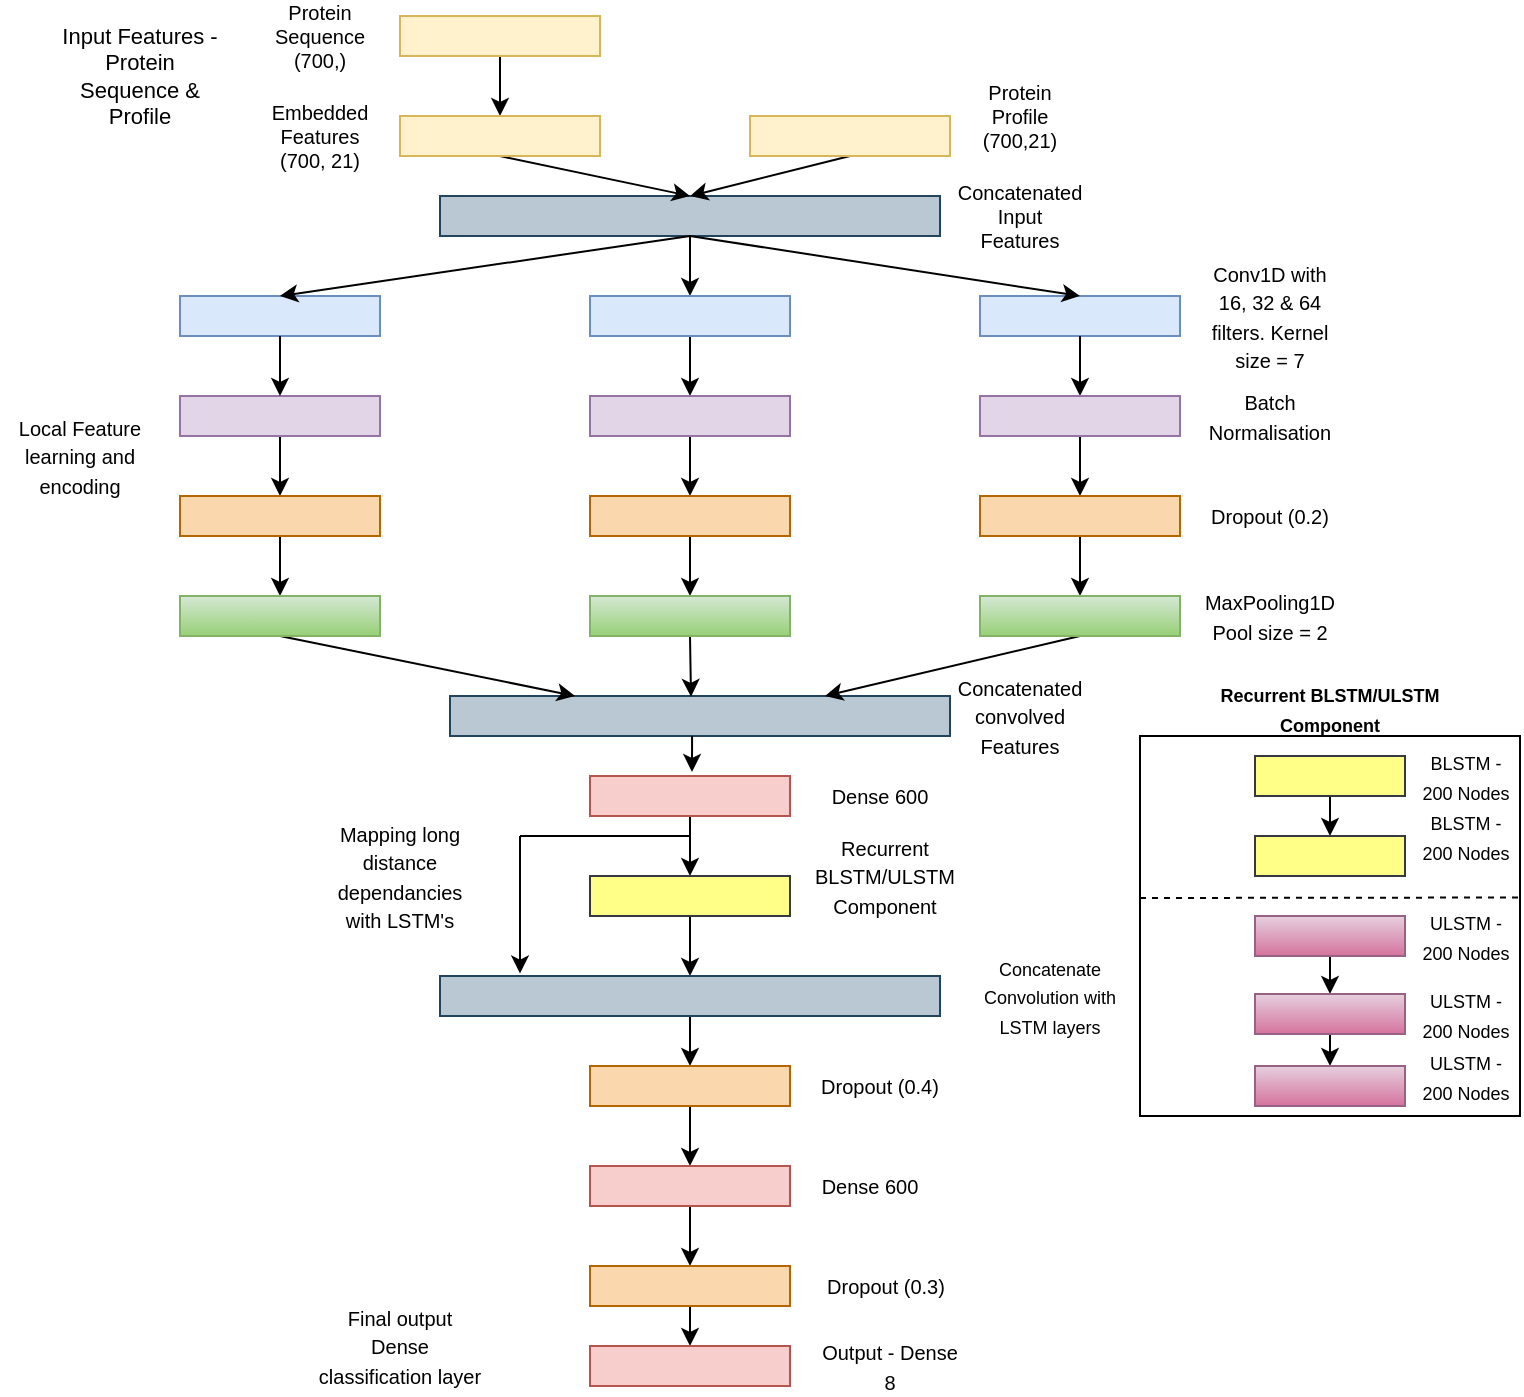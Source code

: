 <mxfile version="13.7.7" type="device"><diagram id="p-BtU7CBW-ul-1oYxtKc" name="Page-1"><mxGraphModel dx="1188" dy="602" grid="1" gridSize="10" guides="1" tooltips="1" connect="1" arrows="1" fold="1" page="1" pageScale="1" pageWidth="827" pageHeight="1169" math="0" shadow="0"><root><mxCell id="0"/><mxCell id="1" parent="0"/><mxCell id="KfRAcYjbxJVlmCQ98Xzk-8" value="" style="rounded=0;whiteSpace=wrap;html=1;fillColor=#dae8fc;strokeColor=#6c8ebf;" vertex="1" parent="1"><mxGeometry x="130" y="170" width="100" height="20" as="geometry"/></mxCell><mxCell id="KfRAcYjbxJVlmCQ98Xzk-10" value="" style="rounded=0;whiteSpace=wrap;html=1;fillColor=#dae8fc;strokeColor=#6c8ebf;" vertex="1" parent="1"><mxGeometry x="530" y="170" width="100" height="20" as="geometry"/></mxCell><mxCell id="KfRAcYjbxJVlmCQ98Xzk-7" value="" style="rounded=0;whiteSpace=wrap;html=1;fillColor=#bac8d3;strokeColor=#23445d;" vertex="1" parent="1"><mxGeometry x="260" y="120" width="250" height="20" as="geometry"/></mxCell><mxCell id="KfRAcYjbxJVlmCQ98Xzk-21" value="" style="rounded=0;whiteSpace=wrap;html=1;fillColor=#bac8d3;strokeColor=#23445d;" vertex="1" parent="1"><mxGeometry x="265" y="370" width="250" height="20" as="geometry"/></mxCell><mxCell id="KfRAcYjbxJVlmCQ98Xzk-35" style="edgeStyle=none;rounded=0;orthogonalLoop=1;jettySize=auto;html=1;exitX=0.5;exitY=1;exitDx=0;exitDy=0;entryX=0.5;entryY=0;entryDx=0;entryDy=0;" edge="1" parent="1" source="KfRAcYjbxJVlmCQ98Xzk-1" target="KfRAcYjbxJVlmCQ98Xzk-3"><mxGeometry relative="1" as="geometry"/></mxCell><mxCell id="KfRAcYjbxJVlmCQ98Xzk-1" value="" style="rounded=0;whiteSpace=wrap;html=1;fillColor=#fff2cc;strokeColor=#d6b656;" vertex="1" parent="1"><mxGeometry x="240" y="30" width="100" height="20" as="geometry"/></mxCell><mxCell id="KfRAcYjbxJVlmCQ98Xzk-2" value="&lt;font style=&quot;font-size: 10px&quot;&gt;Protein Sequence (700,)&lt;/font&gt;" style="text;html=1;strokeColor=none;fillColor=none;align=center;verticalAlign=middle;whiteSpace=wrap;rounded=0;fontSize=10;" vertex="1" parent="1"><mxGeometry x="180" y="30" width="40" height="20" as="geometry"/></mxCell><mxCell id="KfRAcYjbxJVlmCQ98Xzk-33" style="edgeStyle=none;rounded=0;orthogonalLoop=1;jettySize=auto;html=1;exitX=0.5;exitY=1;exitDx=0;exitDy=0;entryX=0.5;entryY=0;entryDx=0;entryDy=0;" edge="1" parent="1" source="KfRAcYjbxJVlmCQ98Xzk-3" target="KfRAcYjbxJVlmCQ98Xzk-7"><mxGeometry relative="1" as="geometry"/></mxCell><mxCell id="KfRAcYjbxJVlmCQ98Xzk-3" value="" style="rounded=0;whiteSpace=wrap;html=1;fillColor=#fff2cc;strokeColor=#d6b656;" vertex="1" parent="1"><mxGeometry x="240" y="80" width="100" height="20" as="geometry"/></mxCell><mxCell id="KfRAcYjbxJVlmCQ98Xzk-4" value="&lt;font style=&quot;font-size: 10px;&quot;&gt;Embedded Features (700, 21)&lt;/font&gt;" style="text;html=1;strokeColor=none;fillColor=none;align=center;verticalAlign=middle;whiteSpace=wrap;rounded=0;fontSize=10;" vertex="1" parent="1"><mxGeometry x="180" y="80" width="40" height="20" as="geometry"/></mxCell><mxCell id="KfRAcYjbxJVlmCQ98Xzk-34" style="edgeStyle=none;rounded=0;orthogonalLoop=1;jettySize=auto;html=1;exitX=0.5;exitY=1;exitDx=0;exitDy=0;entryX=0.5;entryY=0;entryDx=0;entryDy=0;" edge="1" parent="1" source="KfRAcYjbxJVlmCQ98Xzk-6" target="KfRAcYjbxJVlmCQ98Xzk-7"><mxGeometry relative="1" as="geometry"/></mxCell><mxCell id="KfRAcYjbxJVlmCQ98Xzk-6" value="" style="rounded=0;whiteSpace=wrap;html=1;fillColor=#fff2cc;strokeColor=#d6b656;" vertex="1" parent="1"><mxGeometry x="415" y="80" width="100" height="20" as="geometry"/></mxCell><mxCell id="KfRAcYjbxJVlmCQ98Xzk-36" style="edgeStyle=none;rounded=0;orthogonalLoop=1;jettySize=auto;html=1;exitX=0.5;exitY=1;exitDx=0;exitDy=0;entryX=0.5;entryY=0;entryDx=0;entryDy=0;" edge="1" parent="1" source="KfRAcYjbxJVlmCQ98Xzk-7" target="KfRAcYjbxJVlmCQ98Xzk-8"><mxGeometry relative="1" as="geometry"/></mxCell><mxCell id="KfRAcYjbxJVlmCQ98Xzk-37" style="edgeStyle=none;rounded=0;orthogonalLoop=1;jettySize=auto;html=1;exitX=0.5;exitY=1;exitDx=0;exitDy=0;entryX=0.5;entryY=0;entryDx=0;entryDy=0;entryPerimeter=0;" edge="1" parent="1" source="KfRAcYjbxJVlmCQ98Xzk-7" target="KfRAcYjbxJVlmCQ98Xzk-9"><mxGeometry relative="1" as="geometry"/></mxCell><mxCell id="KfRAcYjbxJVlmCQ98Xzk-38" style="edgeStyle=none;rounded=0;orthogonalLoop=1;jettySize=auto;html=1;exitX=0.5;exitY=1;exitDx=0;exitDy=0;entryX=0.5;entryY=0;entryDx=0;entryDy=0;" edge="1" parent="1" source="KfRAcYjbxJVlmCQ98Xzk-7" target="KfRAcYjbxJVlmCQ98Xzk-10"><mxGeometry relative="1" as="geometry"/></mxCell><mxCell id="KfRAcYjbxJVlmCQ98Xzk-49" style="edgeStyle=none;rounded=0;orthogonalLoop=1;jettySize=auto;html=1;exitX=0.5;exitY=1;exitDx=0;exitDy=0;entryX=0.5;entryY=0;entryDx=0;entryDy=0;" edge="1" parent="1" source="KfRAcYjbxJVlmCQ98Xzk-9" target="KfRAcYjbxJVlmCQ98Xzk-13"><mxGeometry relative="1" as="geometry"/></mxCell><mxCell id="KfRAcYjbxJVlmCQ98Xzk-9" value="" style="rounded=0;whiteSpace=wrap;html=1;fillColor=#dae8fc;strokeColor=#6c8ebf;" vertex="1" parent="1"><mxGeometry x="335" y="170" width="100" height="20" as="geometry"/></mxCell><mxCell id="KfRAcYjbxJVlmCQ98Xzk-67" style="edgeStyle=none;rounded=0;orthogonalLoop=1;jettySize=auto;html=1;exitX=0.5;exitY=1;exitDx=0;exitDy=0;entryX=0.5;entryY=0;entryDx=0;entryDy=0;" edge="1" parent="1" source="KfRAcYjbxJVlmCQ98Xzk-10" target="KfRAcYjbxJVlmCQ98Xzk-14"><mxGeometry relative="1" as="geometry"/></mxCell><mxCell id="KfRAcYjbxJVlmCQ98Xzk-47" style="edgeStyle=none;rounded=0;orthogonalLoop=1;jettySize=auto;html=1;exitX=0.5;exitY=1;exitDx=0;exitDy=0;entryX=0.5;entryY=0;entryDx=0;entryDy=0;" edge="1" parent="1" source="KfRAcYjbxJVlmCQ98Xzk-11" target="KfRAcYjbxJVlmCQ98Xzk-15"><mxGeometry relative="1" as="geometry"/></mxCell><mxCell id="KfRAcYjbxJVlmCQ98Xzk-11" value="" style="rounded=0;whiteSpace=wrap;html=1;fillColor=#e1d5e7;strokeColor=#9673a6;" vertex="1" parent="1"><mxGeometry x="130" y="220" width="100" height="20" as="geometry"/></mxCell><mxCell id="KfRAcYjbxJVlmCQ98Xzk-12" value="&lt;font style=&quot;font-size: 10px;&quot;&gt;Protein Profile (700,21)&lt;/font&gt;" style="text;html=1;strokeColor=none;fillColor=none;align=center;verticalAlign=middle;whiteSpace=wrap;rounded=0;fontSize=10;" vertex="1" parent="1"><mxGeometry x="530" y="70" width="40" height="20" as="geometry"/></mxCell><mxCell id="KfRAcYjbxJVlmCQ98Xzk-50" style="edgeStyle=none;rounded=0;orthogonalLoop=1;jettySize=auto;html=1;exitX=0.5;exitY=1;exitDx=0;exitDy=0;entryX=0.5;entryY=0;entryDx=0;entryDy=0;" edge="1" parent="1" source="KfRAcYjbxJVlmCQ98Xzk-13" target="KfRAcYjbxJVlmCQ98Xzk-16"><mxGeometry relative="1" as="geometry"/></mxCell><mxCell id="KfRAcYjbxJVlmCQ98Xzk-13" value="" style="rounded=0;whiteSpace=wrap;html=1;fillColor=#e1d5e7;strokeColor=#9673a6;" vertex="1" parent="1"><mxGeometry x="335" y="220" width="100" height="20" as="geometry"/></mxCell><mxCell id="KfRAcYjbxJVlmCQ98Xzk-69" style="edgeStyle=none;rounded=0;orthogonalLoop=1;jettySize=auto;html=1;exitX=0.5;exitY=1;exitDx=0;exitDy=0;entryX=0.5;entryY=0;entryDx=0;entryDy=0;" edge="1" parent="1" source="KfRAcYjbxJVlmCQ98Xzk-14" target="KfRAcYjbxJVlmCQ98Xzk-17"><mxGeometry relative="1" as="geometry"/></mxCell><mxCell id="KfRAcYjbxJVlmCQ98Xzk-14" value="" style="rounded=0;whiteSpace=wrap;html=1;fillColor=#e1d5e7;strokeColor=#9673a6;" vertex="1" parent="1"><mxGeometry x="530" y="220" width="100" height="20" as="geometry"/></mxCell><mxCell id="KfRAcYjbxJVlmCQ98Xzk-48" style="edgeStyle=none;rounded=0;orthogonalLoop=1;jettySize=auto;html=1;exitX=0.5;exitY=1;exitDx=0;exitDy=0;entryX=0.5;entryY=0;entryDx=0;entryDy=0;" edge="1" parent="1" source="KfRAcYjbxJVlmCQ98Xzk-15" target="KfRAcYjbxJVlmCQ98Xzk-18"><mxGeometry relative="1" as="geometry"/></mxCell><mxCell id="KfRAcYjbxJVlmCQ98Xzk-15" value="" style="rounded=0;whiteSpace=wrap;html=1;fillColor=#fad7ac;strokeColor=#b46504;" vertex="1" parent="1"><mxGeometry x="130" y="270" width="100" height="20" as="geometry"/></mxCell><mxCell id="KfRAcYjbxJVlmCQ98Xzk-51" style="edgeStyle=none;rounded=0;orthogonalLoop=1;jettySize=auto;html=1;exitX=0.5;exitY=1;exitDx=0;exitDy=0;entryX=0.5;entryY=0;entryDx=0;entryDy=0;" edge="1" parent="1" source="KfRAcYjbxJVlmCQ98Xzk-16" target="KfRAcYjbxJVlmCQ98Xzk-19"><mxGeometry relative="1" as="geometry"/></mxCell><mxCell id="KfRAcYjbxJVlmCQ98Xzk-16" value="" style="rounded=0;whiteSpace=wrap;html=1;fillColor=#fad7ac;strokeColor=#b46504;" vertex="1" parent="1"><mxGeometry x="335" y="270" width="100" height="20" as="geometry"/></mxCell><mxCell id="KfRAcYjbxJVlmCQ98Xzk-70" style="edgeStyle=none;rounded=0;orthogonalLoop=1;jettySize=auto;html=1;exitX=0.5;exitY=1;exitDx=0;exitDy=0;entryX=0.5;entryY=0;entryDx=0;entryDy=0;" edge="1" parent="1" source="KfRAcYjbxJVlmCQ98Xzk-17" target="KfRAcYjbxJVlmCQ98Xzk-20"><mxGeometry relative="1" as="geometry"/></mxCell><mxCell id="KfRAcYjbxJVlmCQ98Xzk-17" value="" style="rounded=0;whiteSpace=wrap;html=1;fillColor=#fad7ac;strokeColor=#b46504;" vertex="1" parent="1"><mxGeometry x="530" y="270" width="100" height="20" as="geometry"/></mxCell><mxCell id="KfRAcYjbxJVlmCQ98Xzk-73" style="edgeStyle=none;rounded=0;orthogonalLoop=1;jettySize=auto;html=1;exitX=0.5;exitY=1;exitDx=0;exitDy=0;entryX=0.25;entryY=0;entryDx=0;entryDy=0;" edge="1" parent="1" source="KfRAcYjbxJVlmCQ98Xzk-18" target="KfRAcYjbxJVlmCQ98Xzk-21"><mxGeometry relative="1" as="geometry"/></mxCell><mxCell id="KfRAcYjbxJVlmCQ98Xzk-18" value="" style="rounded=0;whiteSpace=wrap;html=1;fillColor=#d5e8d4;strokeColor=#82b366;gradientColor=#97d077;" vertex="1" parent="1"><mxGeometry x="130" y="320" width="100" height="20" as="geometry"/></mxCell><mxCell id="KfRAcYjbxJVlmCQ98Xzk-54" style="edgeStyle=none;rounded=0;orthogonalLoop=1;jettySize=auto;html=1;exitX=0.5;exitY=1;exitDx=0;exitDy=0;entryX=0.482;entryY=0.021;entryDx=0;entryDy=0;entryPerimeter=0;" edge="1" parent="1" source="KfRAcYjbxJVlmCQ98Xzk-19" target="KfRAcYjbxJVlmCQ98Xzk-21"><mxGeometry relative="1" as="geometry"/></mxCell><mxCell id="KfRAcYjbxJVlmCQ98Xzk-19" value="" style="rounded=0;whiteSpace=wrap;html=1;fillColor=#d5e8d4;strokeColor=#82b366;gradientColor=#97d077;" vertex="1" parent="1"><mxGeometry x="335" y="320" width="100" height="20" as="geometry"/></mxCell><mxCell id="KfRAcYjbxJVlmCQ98Xzk-74" style="edgeStyle=none;rounded=0;orthogonalLoop=1;jettySize=auto;html=1;exitX=0.5;exitY=1;exitDx=0;exitDy=0;entryX=0.75;entryY=0;entryDx=0;entryDy=0;" edge="1" parent="1" source="KfRAcYjbxJVlmCQ98Xzk-20" target="KfRAcYjbxJVlmCQ98Xzk-21"><mxGeometry relative="1" as="geometry"/></mxCell><mxCell id="KfRAcYjbxJVlmCQ98Xzk-20" value="" style="rounded=0;whiteSpace=wrap;html=1;fillColor=#d5e8d4;strokeColor=#82b366;gradientColor=#97d077;" vertex="1" parent="1"><mxGeometry x="530" y="320" width="100" height="20" as="geometry"/></mxCell><mxCell id="KfRAcYjbxJVlmCQ98Xzk-56" value="" style="edgeStyle=none;rounded=0;orthogonalLoop=1;jettySize=auto;html=1;" edge="1" parent="1"><mxGeometry relative="1" as="geometry"><mxPoint x="386.036" y="390" as="sourcePoint"/><mxPoint x="386" y="408" as="targetPoint"/></mxGeometry></mxCell><mxCell id="KfRAcYjbxJVlmCQ98Xzk-59" style="edgeStyle=none;rounded=0;orthogonalLoop=1;jettySize=auto;html=1;exitX=0.5;exitY=1;exitDx=0;exitDy=0;entryX=0.5;entryY=0;entryDx=0;entryDy=0;" edge="1" parent="1" source="KfRAcYjbxJVlmCQ98Xzk-22" target="KfRAcYjbxJVlmCQ98Xzk-23"><mxGeometry relative="1" as="geometry"/></mxCell><mxCell id="KfRAcYjbxJVlmCQ98Xzk-22" value="" style="rounded=0;whiteSpace=wrap;html=1;fillColor=#f8cecc;strokeColor=#b85450;" vertex="1" parent="1"><mxGeometry x="335" y="410" width="100" height="20" as="geometry"/></mxCell><mxCell id="KfRAcYjbxJVlmCQ98Xzk-60" style="edgeStyle=none;rounded=0;orthogonalLoop=1;jettySize=auto;html=1;exitX=0.5;exitY=1;exitDx=0;exitDy=0;entryX=0.5;entryY=0;entryDx=0;entryDy=0;" edge="1" parent="1" source="KfRAcYjbxJVlmCQ98Xzk-23"><mxGeometry relative="1" as="geometry"><mxPoint x="385" y="510" as="targetPoint"/></mxGeometry></mxCell><mxCell id="KfRAcYjbxJVlmCQ98Xzk-23" value="" style="rounded=0;whiteSpace=wrap;html=1;fillColor=#ffff88;strokeColor=#36393d;" vertex="1" parent="1"><mxGeometry x="335" y="460" width="100" height="20" as="geometry"/></mxCell><mxCell id="KfRAcYjbxJVlmCQ98Xzk-62" style="edgeStyle=none;rounded=0;orthogonalLoop=1;jettySize=auto;html=1;exitX=0.5;exitY=1;exitDx=0;exitDy=0;entryX=0.5;entryY=0;entryDx=0;entryDy=0;" edge="1" parent="1" source="KfRAcYjbxJVlmCQ98Xzk-27" target="KfRAcYjbxJVlmCQ98Xzk-28"><mxGeometry relative="1" as="geometry"/></mxCell><mxCell id="KfRAcYjbxJVlmCQ98Xzk-97" style="edgeStyle=none;rounded=0;orthogonalLoop=1;jettySize=auto;html=1;entryX=0.16;entryY=-0.06;entryDx=0;entryDy=0;entryPerimeter=0;" edge="1" parent="1" target="KfRAcYjbxJVlmCQ98Xzk-27"><mxGeometry relative="1" as="geometry"><mxPoint x="294" y="430" as="targetPoint"/><mxPoint x="300" y="440" as="sourcePoint"/></mxGeometry></mxCell><mxCell id="KfRAcYjbxJVlmCQ98Xzk-27" value="" style="rounded=0;whiteSpace=wrap;html=1;fillColor=#bac8d3;strokeColor=#23445d;" vertex="1" parent="1"><mxGeometry x="260" y="510" width="250" height="20" as="geometry"/></mxCell><mxCell id="KfRAcYjbxJVlmCQ98Xzk-64" style="edgeStyle=none;rounded=0;orthogonalLoop=1;jettySize=auto;html=1;exitX=0.5;exitY=1;exitDx=0;exitDy=0;entryX=0.5;entryY=0;entryDx=0;entryDy=0;" edge="1" parent="1" source="KfRAcYjbxJVlmCQ98Xzk-28" target="KfRAcYjbxJVlmCQ98Xzk-29"><mxGeometry relative="1" as="geometry"/></mxCell><mxCell id="KfRAcYjbxJVlmCQ98Xzk-28" value="" style="rounded=0;whiteSpace=wrap;html=1;fillColor=#fad7ac;strokeColor=#b46504;" vertex="1" parent="1"><mxGeometry x="335" y="555" width="100" height="20" as="geometry"/></mxCell><mxCell id="KfRAcYjbxJVlmCQ98Xzk-65" style="edgeStyle=none;rounded=0;orthogonalLoop=1;jettySize=auto;html=1;exitX=0.5;exitY=1;exitDx=0;exitDy=0;entryX=0.5;entryY=0;entryDx=0;entryDy=0;" edge="1" parent="1" source="KfRAcYjbxJVlmCQ98Xzk-29" target="KfRAcYjbxJVlmCQ98Xzk-30"><mxGeometry relative="1" as="geometry"/></mxCell><mxCell id="KfRAcYjbxJVlmCQ98Xzk-29" value="" style="rounded=0;whiteSpace=wrap;html=1;fillColor=#f8cecc;strokeColor=#b85450;" vertex="1" parent="1"><mxGeometry x="335" y="605" width="100" height="20" as="geometry"/></mxCell><mxCell id="KfRAcYjbxJVlmCQ98Xzk-66" style="edgeStyle=none;rounded=0;orthogonalLoop=1;jettySize=auto;html=1;exitX=0.5;exitY=1;exitDx=0;exitDy=0;entryX=0.5;entryY=0;entryDx=0;entryDy=0;" edge="1" parent="1" source="KfRAcYjbxJVlmCQ98Xzk-30" target="KfRAcYjbxJVlmCQ98Xzk-31"><mxGeometry relative="1" as="geometry"/></mxCell><mxCell id="KfRAcYjbxJVlmCQ98Xzk-30" value="" style="rounded=0;whiteSpace=wrap;html=1;fillColor=#fad7ac;strokeColor=#b46504;" vertex="1" parent="1"><mxGeometry x="335" y="655" width="100" height="20" as="geometry"/></mxCell><mxCell id="KfRAcYjbxJVlmCQ98Xzk-31" value="" style="rounded=0;whiteSpace=wrap;html=1;fillColor=#f8cecc;strokeColor=#b85450;" vertex="1" parent="1"><mxGeometry x="335" y="695" width="100" height="20" as="geometry"/></mxCell><mxCell id="KfRAcYjbxJVlmCQ98Xzk-32" value="&lt;font style=&quot;font-size: 10px;&quot;&gt;Concatenated Input Features&lt;/font&gt;" style="text;html=1;strokeColor=none;fillColor=none;align=center;verticalAlign=middle;whiteSpace=wrap;rounded=0;fontSize=10;" vertex="1" parent="1"><mxGeometry x="530" y="120" width="40" height="20" as="geometry"/></mxCell><mxCell id="KfRAcYjbxJVlmCQ98Xzk-46" style="edgeStyle=none;rounded=0;orthogonalLoop=1;jettySize=auto;html=1;exitX=0.5;exitY=1;exitDx=0;exitDy=0;entryX=0.5;entryY=0;entryDx=0;entryDy=0;" edge="1" parent="1" source="KfRAcYjbxJVlmCQ98Xzk-8" target="KfRAcYjbxJVlmCQ98Xzk-11"><mxGeometry relative="1" as="geometry"/></mxCell><mxCell id="KfRAcYjbxJVlmCQ98Xzk-39" value="&lt;font style=&quot;font-size: 10px&quot;&gt;Conv1D with 16, 32 &amp;amp; 64 filters. Kernel size = 7&lt;/font&gt;" style="text;html=1;strokeColor=none;fillColor=none;align=center;verticalAlign=middle;whiteSpace=wrap;rounded=0;" vertex="1" parent="1"><mxGeometry x="640" y="170" width="70" height="20" as="geometry"/></mxCell><mxCell id="KfRAcYjbxJVlmCQ98Xzk-40" value="&lt;font style=&quot;font-size: 10px&quot;&gt;Batch Normalisation&lt;/font&gt;" style="text;html=1;strokeColor=none;fillColor=none;align=center;verticalAlign=middle;whiteSpace=wrap;rounded=0;" vertex="1" parent="1"><mxGeometry x="640" y="220" width="70" height="20" as="geometry"/></mxCell><mxCell id="KfRAcYjbxJVlmCQ98Xzk-41" value="&lt;font style=&quot;font-size: 10px&quot;&gt;Dropout (0.2)&lt;/font&gt;" style="text;html=1;strokeColor=none;fillColor=none;align=center;verticalAlign=middle;whiteSpace=wrap;rounded=0;" vertex="1" parent="1"><mxGeometry x="640" y="270" width="70" height="20" as="geometry"/></mxCell><mxCell id="KfRAcYjbxJVlmCQ98Xzk-42" value="&lt;font style=&quot;font-size: 10px&quot;&gt;&lt;font style=&quot;font-size: 10px&quot;&gt;MaxPooling1D&lt;/font&gt;&lt;br&gt;&lt;font style=&quot;font-size: 10px&quot;&gt;Pool size = 2&lt;/font&gt;&lt;br&gt;&lt;/font&gt;" style="text;html=1;strokeColor=none;fillColor=none;align=center;verticalAlign=middle;whiteSpace=wrap;rounded=0;" vertex="1" parent="1"><mxGeometry x="640" y="320" width="70" height="20" as="geometry"/></mxCell><mxCell id="KfRAcYjbxJVlmCQ98Xzk-43" value="&lt;font style=&quot;font-size: 10px&quot;&gt;Concatenated convolved Features&lt;/font&gt;" style="text;html=1;strokeColor=none;fillColor=none;align=center;verticalAlign=middle;whiteSpace=wrap;rounded=0;" vertex="1" parent="1"><mxGeometry x="530" y="370" width="40" height="20" as="geometry"/></mxCell><mxCell id="KfRAcYjbxJVlmCQ98Xzk-76" value="&lt;font&gt;&lt;font style=&quot;font-size: 10px&quot;&gt;Dense 600&lt;/font&gt;&lt;br&gt;&lt;/font&gt;" style="text;html=1;strokeColor=none;fillColor=none;align=center;verticalAlign=middle;whiteSpace=wrap;rounded=0;" vertex="1" parent="1"><mxGeometry x="445" y="410" width="70" height="20" as="geometry"/></mxCell><mxCell id="KfRAcYjbxJVlmCQ98Xzk-80" value="&lt;font style=&quot;font-size: 9px&quot;&gt;Concatenate Convolution with LSTM layers&lt;/font&gt;" style="text;html=1;strokeColor=none;fillColor=none;align=center;verticalAlign=middle;whiteSpace=wrap;rounded=0;" vertex="1" parent="1"><mxGeometry x="530" y="510" width="70" height="20" as="geometry"/></mxCell><mxCell id="KfRAcYjbxJVlmCQ98Xzk-81" value="&lt;font&gt;&lt;font style=&quot;font-size: 10px&quot;&gt;Dropout (0.4)&lt;/font&gt;&lt;br&gt;&lt;/font&gt;" style="text;html=1;strokeColor=none;fillColor=none;align=center;verticalAlign=middle;whiteSpace=wrap;rounded=0;" vertex="1" parent="1"><mxGeometry x="445" y="555" width="70" height="20" as="geometry"/></mxCell><mxCell id="KfRAcYjbxJVlmCQ98Xzk-82" value="&lt;font&gt;&lt;font style=&quot;font-size: 10px&quot;&gt;Dense 600&lt;/font&gt;&lt;br&gt;&lt;/font&gt;" style="text;html=1;strokeColor=none;fillColor=none;align=center;verticalAlign=middle;whiteSpace=wrap;rounded=0;" vertex="1" parent="1"><mxGeometry x="440" y="605" width="70" height="20" as="geometry"/></mxCell><mxCell id="KfRAcYjbxJVlmCQ98Xzk-83" value="&lt;font&gt;&lt;font style=&quot;font-size: 10px&quot;&gt;Dropout (0.3)&lt;/font&gt;&lt;br&gt;&lt;/font&gt;" style="text;html=1;strokeColor=none;fillColor=none;align=center;verticalAlign=middle;whiteSpace=wrap;rounded=0;" vertex="1" parent="1"><mxGeometry x="447.5" y="655" width="70" height="20" as="geometry"/></mxCell><mxCell id="KfRAcYjbxJVlmCQ98Xzk-84" value="&lt;font&gt;&lt;font style=&quot;font-size: 10px&quot;&gt;Output - Dense 8&lt;/font&gt;&lt;br&gt;&lt;/font&gt;" style="text;html=1;strokeColor=none;fillColor=none;align=center;verticalAlign=middle;whiteSpace=wrap;rounded=0;" vertex="1" parent="1"><mxGeometry x="450" y="695" width="70" height="20" as="geometry"/></mxCell><mxCell id="KfRAcYjbxJVlmCQ98Xzk-96" value="" style="endArrow=none;html=1;" edge="1" parent="1"><mxGeometry width="50" height="50" relative="1" as="geometry"><mxPoint x="300" y="440" as="sourcePoint"/><mxPoint x="385" y="440" as="targetPoint"/></mxGeometry></mxCell><mxCell id="KfRAcYjbxJVlmCQ98Xzk-98" value="&lt;font style=&quot;font-size: 10px&quot;&gt;Local Feature learning and encoding&lt;/font&gt;" style="text;html=1;strokeColor=none;fillColor=none;align=center;verticalAlign=middle;whiteSpace=wrap;rounded=0;" vertex="1" parent="1"><mxGeometry x="40" y="240" width="80" height="20" as="geometry"/></mxCell><mxCell id="KfRAcYjbxJVlmCQ98Xzk-99" value="&lt;font size=&quot;1&quot;&gt;Mapping long distance dependancies with LSTM's&lt;/font&gt;" style="text;html=1;strokeColor=none;fillColor=none;align=center;verticalAlign=middle;whiteSpace=wrap;rounded=0;" vertex="1" parent="1"><mxGeometry x="200" y="450" width="80" height="20" as="geometry"/></mxCell><mxCell id="KfRAcYjbxJVlmCQ98Xzk-100" value="&lt;font size=&quot;1&quot;&gt;Final output Dense classification&amp;nbsp;layer&lt;/font&gt;" style="text;html=1;strokeColor=none;fillColor=none;align=center;verticalAlign=middle;whiteSpace=wrap;rounded=0;" vertex="1" parent="1"><mxGeometry x="200" y="685" width="80" height="20" as="geometry"/></mxCell><mxCell id="KfRAcYjbxJVlmCQ98Xzk-101" value="&lt;font style=&quot;font-size: 11px;&quot;&gt;Input Features - Protein Sequence &amp;amp; Profile&lt;/font&gt;" style="text;html=1;strokeColor=none;fillColor=none;align=center;verticalAlign=middle;whiteSpace=wrap;rounded=0;fontSize=11;" vertex="1" parent="1"><mxGeometry x="70" y="50" width="80" height="20" as="geometry"/></mxCell><mxCell id="KfRAcYjbxJVlmCQ98Xzk-102" value="" style="whiteSpace=wrap;html=1;aspect=fixed;fillColor=none;" vertex="1" parent="1"><mxGeometry x="610" y="390" width="190" height="190" as="geometry"/></mxCell><mxCell id="KfRAcYjbxJVlmCQ98Xzk-120" style="edgeStyle=none;rounded=0;orthogonalLoop=1;jettySize=auto;html=1;exitX=0.5;exitY=1;exitDx=0;exitDy=0;entryX=0.5;entryY=0;entryDx=0;entryDy=0;" edge="1" parent="1" source="KfRAcYjbxJVlmCQ98Xzk-105" target="KfRAcYjbxJVlmCQ98Xzk-111"><mxGeometry relative="1" as="geometry"/></mxCell><mxCell id="KfRAcYjbxJVlmCQ98Xzk-105" value="" style="rounded=0;whiteSpace=wrap;html=1;fillColor=#ffff88;strokeColor=#36393d;" vertex="1" parent="1"><mxGeometry x="667.5" y="400" width="75" height="20" as="geometry"/></mxCell><mxCell id="KfRAcYjbxJVlmCQ98Xzk-111" value="" style="rounded=0;whiteSpace=wrap;html=1;fillColor=#ffff88;strokeColor=#36393d;" vertex="1" parent="1"><mxGeometry x="667.5" y="440" width="75" height="20" as="geometry"/></mxCell><mxCell id="KfRAcYjbxJVlmCQ98Xzk-122" style="edgeStyle=none;rounded=0;orthogonalLoop=1;jettySize=auto;html=1;exitX=0.5;exitY=1;exitDx=0;exitDy=0;entryX=0.5;entryY=0;entryDx=0;entryDy=0;" edge="1" parent="1" source="KfRAcYjbxJVlmCQ98Xzk-112" target="KfRAcYjbxJVlmCQ98Xzk-113"><mxGeometry relative="1" as="geometry"/></mxCell><mxCell id="KfRAcYjbxJVlmCQ98Xzk-112" value="" style="rounded=0;whiteSpace=wrap;html=1;fillColor=#e6d0de;strokeColor=#996185;gradientColor=#d5739d;" vertex="1" parent="1"><mxGeometry x="667.5" y="480" width="75" height="20" as="geometry"/></mxCell><mxCell id="KfRAcYjbxJVlmCQ98Xzk-123" style="edgeStyle=none;rounded=0;orthogonalLoop=1;jettySize=auto;html=1;exitX=0.5;exitY=1;exitDx=0;exitDy=0;entryX=0.5;entryY=0;entryDx=0;entryDy=0;" edge="1" parent="1" source="KfRAcYjbxJVlmCQ98Xzk-113" target="KfRAcYjbxJVlmCQ98Xzk-114"><mxGeometry relative="1" as="geometry"/></mxCell><mxCell id="KfRAcYjbxJVlmCQ98Xzk-113" value="" style="rounded=0;whiteSpace=wrap;html=1;fillColor=#e6d0de;strokeColor=#996185;gradientColor=#d5739d;" vertex="1" parent="1"><mxGeometry x="667.5" y="519" width="75" height="20" as="geometry"/></mxCell><mxCell id="KfRAcYjbxJVlmCQ98Xzk-114" value="" style="rounded=0;whiteSpace=wrap;html=1;fillColor=#e6d0de;strokeColor=#996185;gradientColor=#d5739d;" vertex="1" parent="1"><mxGeometry x="667.5" y="555" width="75" height="20" as="geometry"/></mxCell><mxCell id="KfRAcYjbxJVlmCQ98Xzk-115" value="&lt;font&gt;&lt;font style=&quot;font-size: 9px&quot;&gt;BLSTM - 200 Nodes&lt;/font&gt;&lt;br&gt;&lt;/font&gt;" style="text;html=1;strokeColor=none;fillColor=none;align=center;verticalAlign=middle;whiteSpace=wrap;rounded=0;" vertex="1" parent="1"><mxGeometry x="748.5" y="400" width="47.5" height="20" as="geometry"/></mxCell><mxCell id="KfRAcYjbxJVlmCQ98Xzk-116" value="&lt;font&gt;&lt;font style=&quot;font-size: 9px&quot;&gt;BLSTM - 200 Nodes&lt;/font&gt;&lt;br&gt;&lt;/font&gt;" style="text;html=1;strokeColor=none;fillColor=none;align=center;verticalAlign=middle;whiteSpace=wrap;rounded=0;" vertex="1" parent="1"><mxGeometry x="748.5" y="430" width="47.5" height="20" as="geometry"/></mxCell><mxCell id="KfRAcYjbxJVlmCQ98Xzk-117" value="&lt;font&gt;&lt;font style=&quot;font-size: 9px&quot;&gt;ULSTM - 200 Nodes&lt;/font&gt;&lt;br&gt;&lt;/font&gt;" style="text;html=1;strokeColor=none;fillColor=none;align=center;verticalAlign=middle;whiteSpace=wrap;rounded=0;" vertex="1" parent="1"><mxGeometry x="748.5" y="480" width="47.5" height="20" as="geometry"/></mxCell><mxCell id="KfRAcYjbxJVlmCQ98Xzk-118" value="&lt;font&gt;&lt;font style=&quot;font-size: 9px&quot;&gt;ULSTM - 200 Nodes&lt;/font&gt;&lt;br&gt;&lt;/font&gt;" style="text;html=1;strokeColor=none;fillColor=none;align=center;verticalAlign=middle;whiteSpace=wrap;rounded=0;" vertex="1" parent="1"><mxGeometry x="748.5" y="519" width="47.5" height="20" as="geometry"/></mxCell><mxCell id="KfRAcYjbxJVlmCQ98Xzk-119" value="&lt;font&gt;&lt;font style=&quot;font-size: 9px&quot;&gt;ULSTM - 200 Nodes&lt;/font&gt;&lt;br&gt;&lt;/font&gt;" style="text;html=1;strokeColor=none;fillColor=none;align=center;verticalAlign=middle;whiteSpace=wrap;rounded=0;" vertex="1" parent="1"><mxGeometry x="748.5" y="550" width="47.5" height="20" as="geometry"/></mxCell><mxCell id="KfRAcYjbxJVlmCQ98Xzk-124" value="&lt;font style=&quot;font-size: 9px&quot;&gt;&lt;b&gt;Recurrent BLSTM/ULSTM Component&lt;/b&gt;&lt;/font&gt;" style="text;html=1;strokeColor=none;fillColor=none;align=center;verticalAlign=middle;whiteSpace=wrap;rounded=0;" vertex="1" parent="1"><mxGeometry x="640" y="366" width="130" height="20" as="geometry"/></mxCell><mxCell id="KfRAcYjbxJVlmCQ98Xzk-125" value="" style="endArrow=none;dashed=1;html=1;entryX=0.995;entryY=0.425;entryDx=0;entryDy=0;entryPerimeter=0;" edge="1" parent="1" target="KfRAcYjbxJVlmCQ98Xzk-102"><mxGeometry width="50" height="50" relative="1" as="geometry"><mxPoint x="610" y="471" as="sourcePoint"/><mxPoint x="800" y="469.92" as="targetPoint"/></mxGeometry></mxCell><mxCell id="KfRAcYjbxJVlmCQ98Xzk-126" value="&lt;font style=&quot;font-size: 10px&quot;&gt;Recurrent BLSTM/ULSTM Component&lt;/font&gt;" style="text;html=1;strokeColor=none;fillColor=none;align=center;verticalAlign=middle;whiteSpace=wrap;rounded=0;" vertex="1" parent="1"><mxGeometry x="435" y="450" width="95" height="20" as="geometry"/></mxCell><mxCell id="KfRAcYjbxJVlmCQ98Xzk-128" style="edgeStyle=none;rounded=0;orthogonalLoop=1;jettySize=auto;html=1;exitX=0.5;exitY=0;exitDx=0;exitDy=0;fontSize=10;" edge="1" parent="1" source="KfRAcYjbxJVlmCQ98Xzk-84" target="KfRAcYjbxJVlmCQ98Xzk-84"><mxGeometry relative="1" as="geometry"/></mxCell></root></mxGraphModel></diagram></mxfile>
